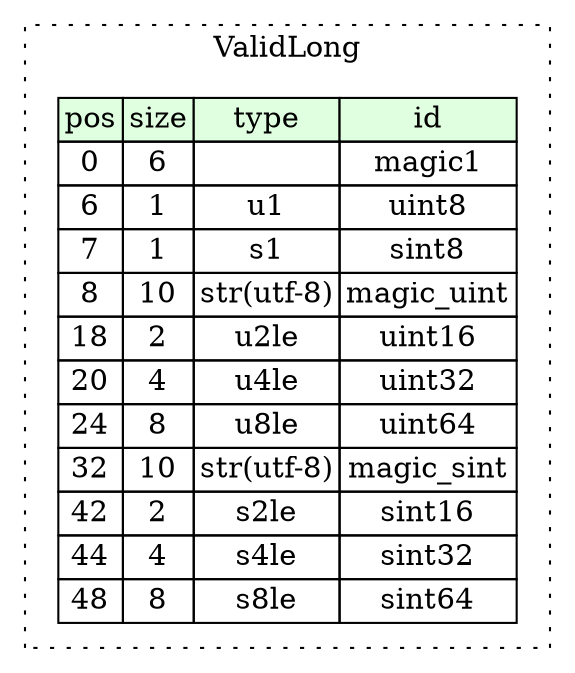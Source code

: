 digraph {
	rankdir=LR;
	node [shape=plaintext];
	subgraph cluster__valid_long {
		label="ValidLong";
		graph[style=dotted];

		valid_long__seq [label=<<TABLE BORDER="0" CELLBORDER="1" CELLSPACING="0">
			<TR><TD BGCOLOR="#E0FFE0">pos</TD><TD BGCOLOR="#E0FFE0">size</TD><TD BGCOLOR="#E0FFE0">type</TD><TD BGCOLOR="#E0FFE0">id</TD></TR>
			<TR><TD PORT="magic1_pos">0</TD><TD PORT="magic1_size">6</TD><TD></TD><TD PORT="magic1_type">magic1</TD></TR>
			<TR><TD PORT="uint8_pos">6</TD><TD PORT="uint8_size">1</TD><TD>u1</TD><TD PORT="uint8_type">uint8</TD></TR>
			<TR><TD PORT="sint8_pos">7</TD><TD PORT="sint8_size">1</TD><TD>s1</TD><TD PORT="sint8_type">sint8</TD></TR>
			<TR><TD PORT="magic_uint_pos">8</TD><TD PORT="magic_uint_size">10</TD><TD>str(utf-8)</TD><TD PORT="magic_uint_type">magic_uint</TD></TR>
			<TR><TD PORT="uint16_pos">18</TD><TD PORT="uint16_size">2</TD><TD>u2le</TD><TD PORT="uint16_type">uint16</TD></TR>
			<TR><TD PORT="uint32_pos">20</TD><TD PORT="uint32_size">4</TD><TD>u4le</TD><TD PORT="uint32_type">uint32</TD></TR>
			<TR><TD PORT="uint64_pos">24</TD><TD PORT="uint64_size">8</TD><TD>u8le</TD><TD PORT="uint64_type">uint64</TD></TR>
			<TR><TD PORT="magic_sint_pos">32</TD><TD PORT="magic_sint_size">10</TD><TD>str(utf-8)</TD><TD PORT="magic_sint_type">magic_sint</TD></TR>
			<TR><TD PORT="sint16_pos">42</TD><TD PORT="sint16_size">2</TD><TD>s2le</TD><TD PORT="sint16_type">sint16</TD></TR>
			<TR><TD PORT="sint32_pos">44</TD><TD PORT="sint32_size">4</TD><TD>s4le</TD><TD PORT="sint32_type">sint32</TD></TR>
			<TR><TD PORT="sint64_pos">48</TD><TD PORT="sint64_size">8</TD><TD>s8le</TD><TD PORT="sint64_type">sint64</TD></TR>
		</TABLE>>];
	}
}

